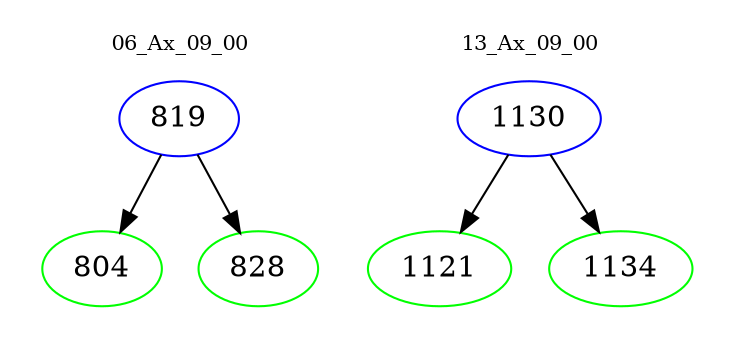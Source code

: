 digraph{
subgraph cluster_0 {
color = white
label = "06_Ax_09_00";
fontsize=10;
T0_819 [label="819", color="blue"]
T0_819 -> T0_804 [color="black"]
T0_804 [label="804", color="green"]
T0_819 -> T0_828 [color="black"]
T0_828 [label="828", color="green"]
}
subgraph cluster_1 {
color = white
label = "13_Ax_09_00";
fontsize=10;
T1_1130 [label="1130", color="blue"]
T1_1130 -> T1_1121 [color="black"]
T1_1121 [label="1121", color="green"]
T1_1130 -> T1_1134 [color="black"]
T1_1134 [label="1134", color="green"]
}
}
